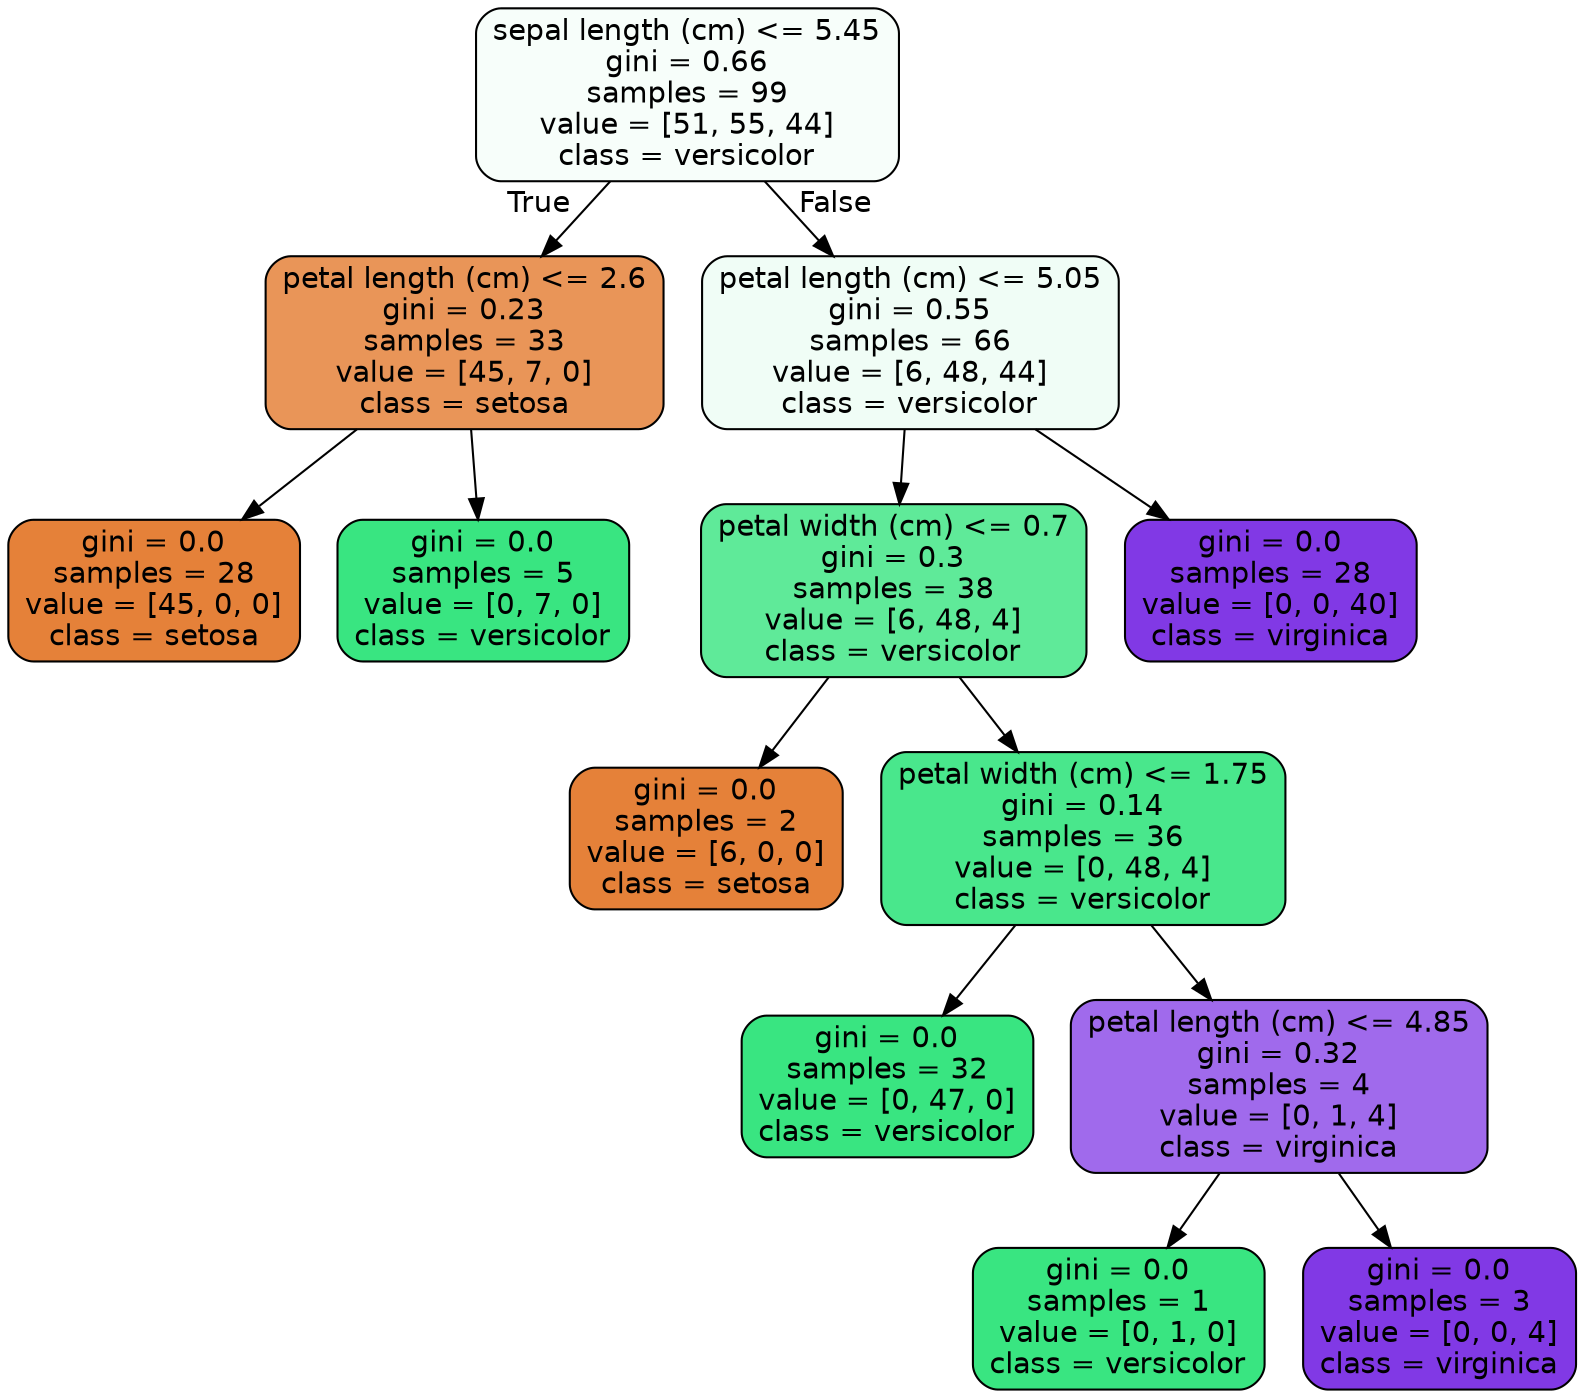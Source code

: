 digraph Tree {
node [shape=box, style="filled, rounded", color="black", fontname=helvetica] ;
edge [fontname=helvetica] ;
0 [label="sepal length (cm) <= 5.45\ngini = 0.66\nsamples = 99\nvalue = [51, 55, 44]\nclass = versicolor", fillcolor="#f7fefa"] ;
1 [label="petal length (cm) <= 2.6\ngini = 0.23\nsamples = 33\nvalue = [45, 7, 0]\nclass = setosa", fillcolor="#e99558"] ;
0 -> 1 [labeldistance=2.5, labelangle=45, headlabel="True"] ;
2 [label="gini = 0.0\nsamples = 28\nvalue = [45, 0, 0]\nclass = setosa", fillcolor="#e58139"] ;
1 -> 2 ;
3 [label="gini = 0.0\nsamples = 5\nvalue = [0, 7, 0]\nclass = versicolor", fillcolor="#39e581"] ;
1 -> 3 ;
4 [label="petal length (cm) <= 5.05\ngini = 0.55\nsamples = 66\nvalue = [6, 48, 44]\nclass = versicolor", fillcolor="#f0fdf6"] ;
0 -> 4 [labeldistance=2.5, labelangle=-45, headlabel="False"] ;
5 [label="petal width (cm) <= 0.7\ngini = 0.3\nsamples = 38\nvalue = [6, 48, 4]\nclass = versicolor", fillcolor="#5fea99"] ;
4 -> 5 ;
6 [label="gini = 0.0\nsamples = 2\nvalue = [6, 0, 0]\nclass = setosa", fillcolor="#e58139"] ;
5 -> 6 ;
7 [label="petal width (cm) <= 1.75\ngini = 0.14\nsamples = 36\nvalue = [0, 48, 4]\nclass = versicolor", fillcolor="#49e78c"] ;
5 -> 7 ;
8 [label="gini = 0.0\nsamples = 32\nvalue = [0, 47, 0]\nclass = versicolor", fillcolor="#39e581"] ;
7 -> 8 ;
9 [label="petal length (cm) <= 4.85\ngini = 0.32\nsamples = 4\nvalue = [0, 1, 4]\nclass = virginica", fillcolor="#a06aec"] ;
7 -> 9 ;
10 [label="gini = 0.0\nsamples = 1\nvalue = [0, 1, 0]\nclass = versicolor", fillcolor="#39e581"] ;
9 -> 10 ;
11 [label="gini = 0.0\nsamples = 3\nvalue = [0, 0, 4]\nclass = virginica", fillcolor="#8139e5"] ;
9 -> 11 ;
12 [label="gini = 0.0\nsamples = 28\nvalue = [0, 0, 40]\nclass = virginica", fillcolor="#8139e5"] ;
4 -> 12 ;
}